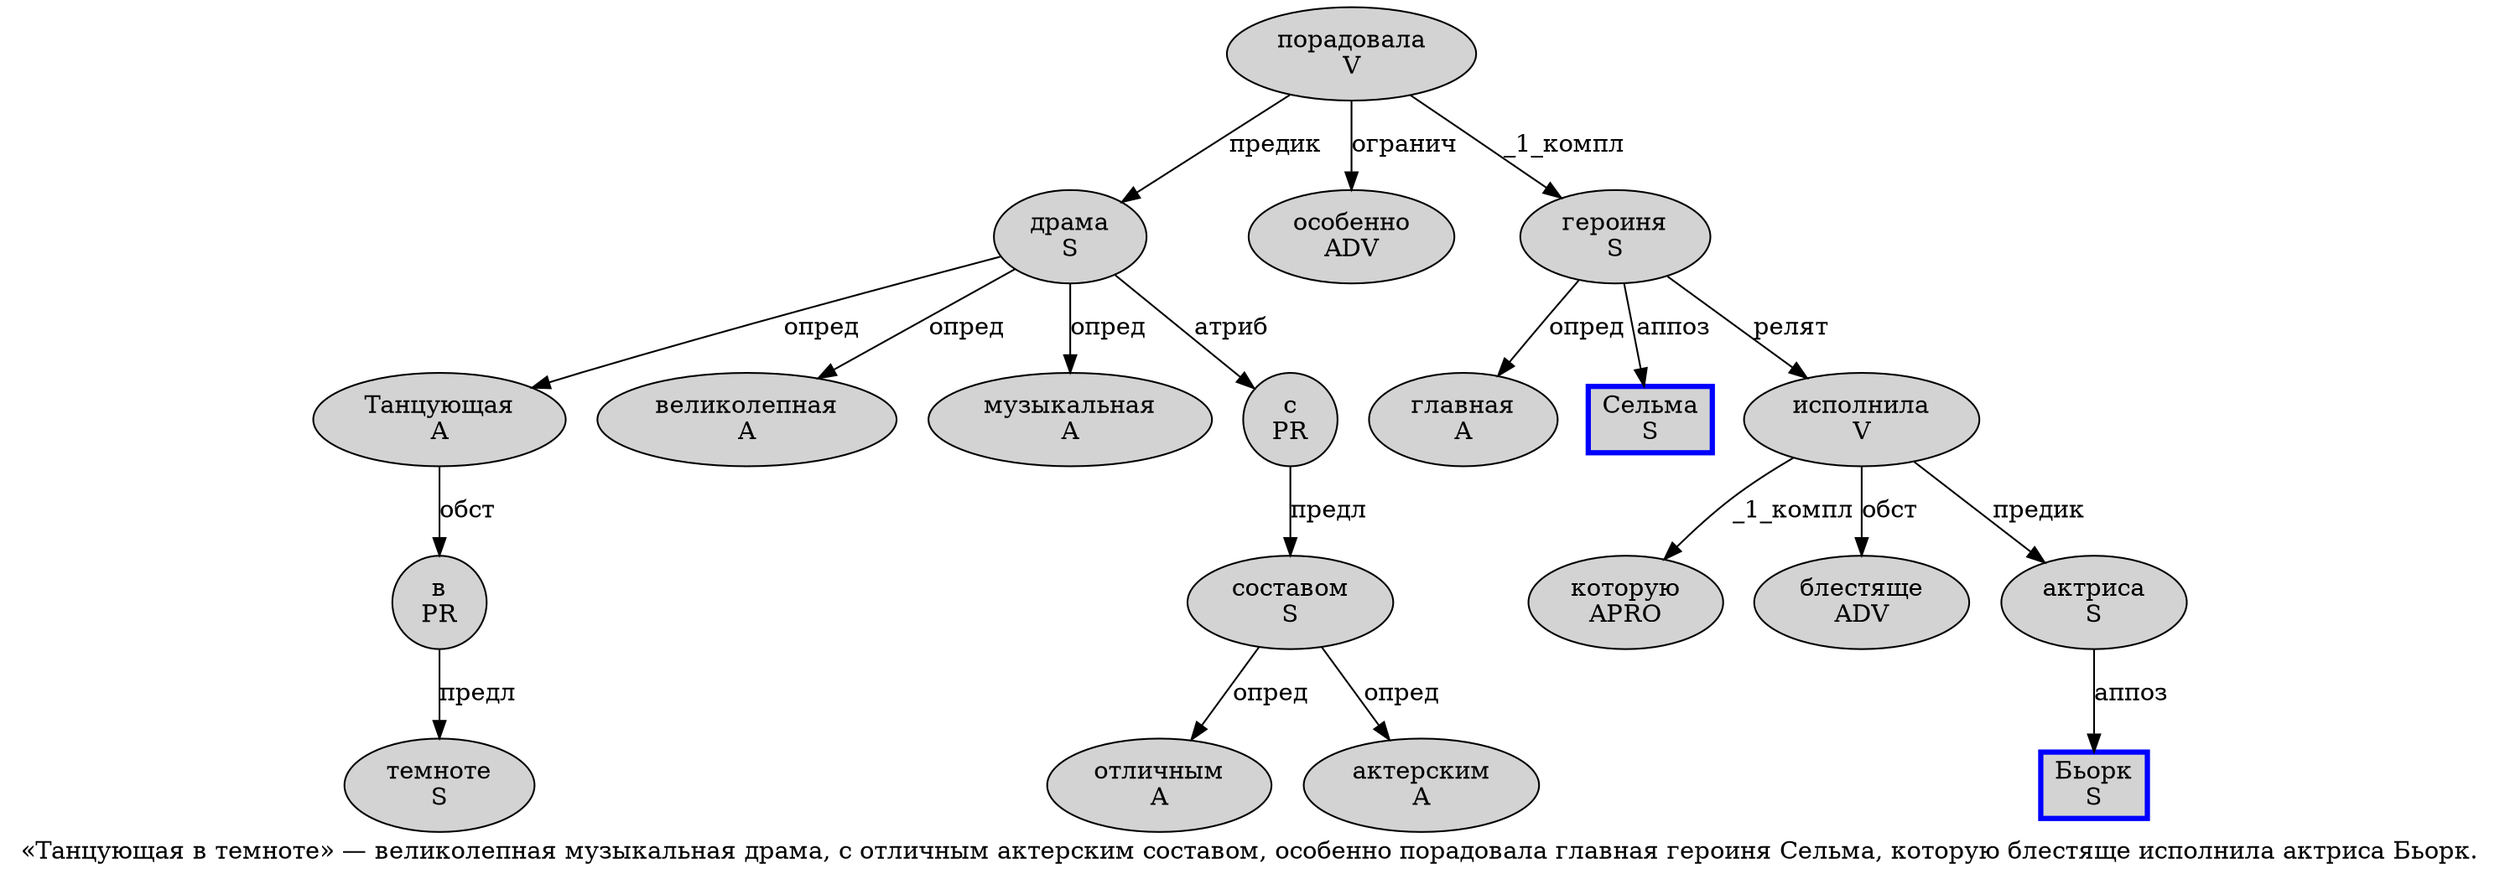 digraph SENTENCE_1121 {
	graph [label="«Танцующая в темноте» — великолепная музыкальная драма, с отличным актерским составом, особенно порадовала главная героиня Сельма, которую блестяще исполнила актриса Бьорк."]
	node [style=filled]
		1 [label="Танцующая
A" color="" fillcolor=lightgray penwidth=1 shape=ellipse]
		2 [label="в
PR" color="" fillcolor=lightgray penwidth=1 shape=ellipse]
		3 [label="темноте
S" color="" fillcolor=lightgray penwidth=1 shape=ellipse]
		6 [label="великолепная
A" color="" fillcolor=lightgray penwidth=1 shape=ellipse]
		7 [label="музыкальная
A" color="" fillcolor=lightgray penwidth=1 shape=ellipse]
		8 [label="драма
S" color="" fillcolor=lightgray penwidth=1 shape=ellipse]
		10 [label="с
PR" color="" fillcolor=lightgray penwidth=1 shape=ellipse]
		11 [label="отличным
A" color="" fillcolor=lightgray penwidth=1 shape=ellipse]
		12 [label="актерским
A" color="" fillcolor=lightgray penwidth=1 shape=ellipse]
		13 [label="составом
S" color="" fillcolor=lightgray penwidth=1 shape=ellipse]
		15 [label="особенно
ADV" color="" fillcolor=lightgray penwidth=1 shape=ellipse]
		16 [label="порадовала
V" color="" fillcolor=lightgray penwidth=1 shape=ellipse]
		17 [label="главная
A" color="" fillcolor=lightgray penwidth=1 shape=ellipse]
		18 [label="героиня
S" color="" fillcolor=lightgray penwidth=1 shape=ellipse]
		19 [label="Сельма
S" color=blue fillcolor=lightgray penwidth=3 shape=box]
		21 [label="которую
APRO" color="" fillcolor=lightgray penwidth=1 shape=ellipse]
		22 [label="блестяще
ADV" color="" fillcolor=lightgray penwidth=1 shape=ellipse]
		23 [label="исполнила
V" color="" fillcolor=lightgray penwidth=1 shape=ellipse]
		24 [label="актриса
S" color="" fillcolor=lightgray penwidth=1 shape=ellipse]
		25 [label="Бьорк
S" color=blue fillcolor=lightgray penwidth=3 shape=box]
			18 -> 17 [label="опред"]
			18 -> 19 [label="аппоз"]
			18 -> 23 [label="релят"]
			8 -> 1 [label="опред"]
			8 -> 6 [label="опред"]
			8 -> 7 [label="опред"]
			8 -> 10 [label="атриб"]
			16 -> 8 [label="предик"]
			16 -> 15 [label="огранич"]
			16 -> 18 [label="_1_компл"]
			1 -> 2 [label="обст"]
			2 -> 3 [label="предл"]
			13 -> 11 [label="опред"]
			13 -> 12 [label="опред"]
			23 -> 21 [label="_1_компл"]
			23 -> 22 [label="обст"]
			23 -> 24 [label="предик"]
			10 -> 13 [label="предл"]
			24 -> 25 [label="аппоз"]
}